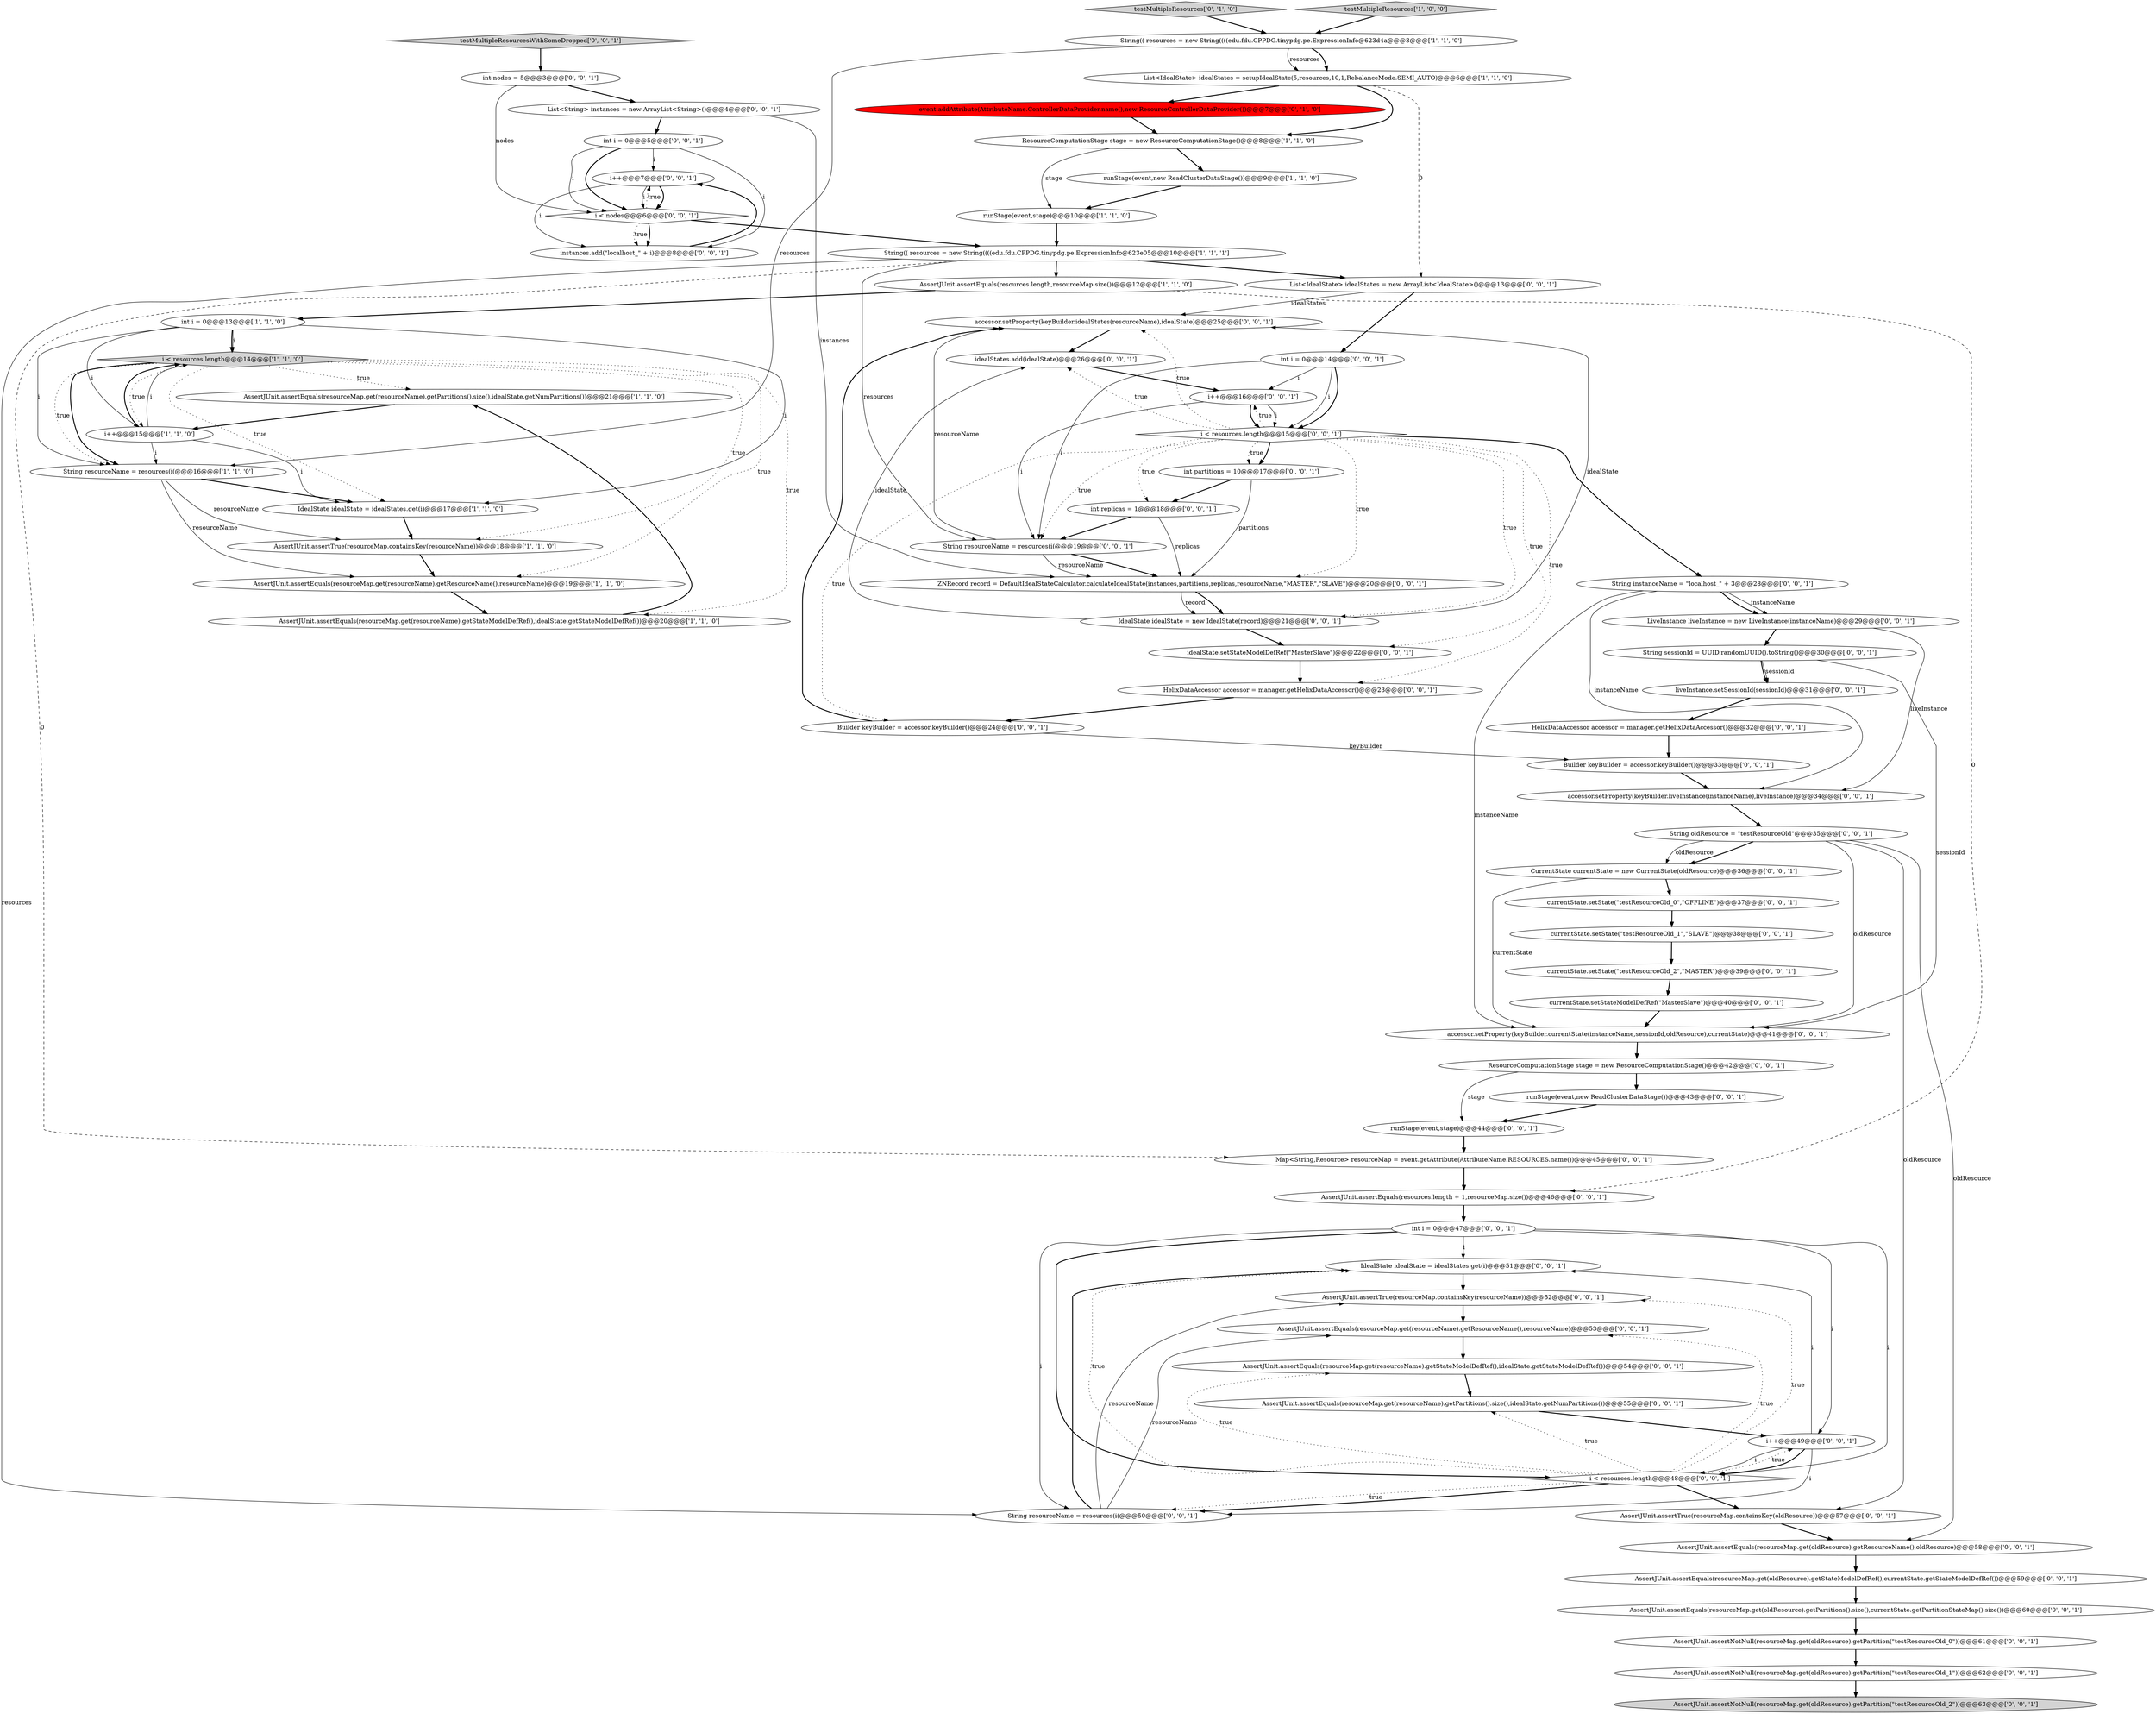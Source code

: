 digraph {
30 [style = filled, label = "IdealState idealState = idealStates.get(i)@@@51@@@['0', '0', '1']", fillcolor = white, shape = ellipse image = "AAA0AAABBB3BBB"];
18 [style = filled, label = "event.addAttribute(AttributeName.ControllerDataProvider.name(),new ResourceControllerDataProvider())@@@7@@@['0', '1', '0']", fillcolor = red, shape = ellipse image = "AAA1AAABBB2BBB"];
21 [style = filled, label = "IdealState idealState = new IdealState(record)@@@21@@@['0', '0', '1']", fillcolor = white, shape = ellipse image = "AAA0AAABBB3BBB"];
10 [style = filled, label = "String(( resources = new String((((edu.fdu.CPPDG.tinypdg.pe.ExpressionInfo@623e05@@@10@@@['1', '1', '1']", fillcolor = white, shape = ellipse image = "AAA0AAABBB1BBB"];
62 [style = filled, label = "AssertJUnit.assertNotNull(resourceMap.get(oldResource).getPartition(\"testResourceOld_1\"))@@@62@@@['0', '0', '1']", fillcolor = white, shape = ellipse image = "AAA0AAABBB3BBB"];
20 [style = filled, label = "int i = 0@@@5@@@['0', '0', '1']", fillcolor = white, shape = ellipse image = "AAA0AAABBB3BBB"];
50 [style = filled, label = "int replicas = 1@@@18@@@['0', '0', '1']", fillcolor = white, shape = ellipse image = "AAA0AAABBB3BBB"];
74 [style = filled, label = "AssertJUnit.assertEquals(resourceMap.get(oldResource).getResourceName(),oldResource)@@@58@@@['0', '0', '1']", fillcolor = white, shape = ellipse image = "AAA0AAABBB3BBB"];
72 [style = filled, label = "i < resources.length@@@48@@@['0', '0', '1']", fillcolor = white, shape = diamond image = "AAA0AAABBB3BBB"];
24 [style = filled, label = "AssertJUnit.assertEquals(resourceMap.get(resourceName).getResourceName(),resourceName)@@@53@@@['0', '0', '1']", fillcolor = white, shape = ellipse image = "AAA0AAABBB3BBB"];
31 [style = filled, label = "AssertJUnit.assertNotNull(resourceMap.get(oldResource).getPartition(\"testResourceOld_0\"))@@@61@@@['0', '0', '1']", fillcolor = white, shape = ellipse image = "AAA0AAABBB3BBB"];
73 [style = filled, label = "i++@@@7@@@['0', '0', '1']", fillcolor = white, shape = ellipse image = "AAA0AAABBB3BBB"];
68 [style = filled, label = "accessor.setProperty(keyBuilder.idealStates(resourceName),idealState)@@@25@@@['0', '0', '1']", fillcolor = white, shape = ellipse image = "AAA0AAABBB3BBB"];
22 [style = filled, label = "String oldResource = \"testResourceOld\"@@@35@@@['0', '0', '1']", fillcolor = white, shape = ellipse image = "AAA0AAABBB3BBB"];
26 [style = filled, label = "CurrentState currentState = new CurrentState(oldResource)@@@36@@@['0', '0', '1']", fillcolor = white, shape = ellipse image = "AAA0AAABBB3BBB"];
71 [style = filled, label = "int i = 0@@@47@@@['0', '0', '1']", fillcolor = white, shape = ellipse image = "AAA0AAABBB3BBB"];
39 [style = filled, label = "AssertJUnit.assertTrue(resourceMap.containsKey(resourceName))@@@52@@@['0', '0', '1']", fillcolor = white, shape = ellipse image = "AAA0AAABBB3BBB"];
69 [style = filled, label = "ResourceComputationStage stage = new ResourceComputationStage()@@@42@@@['0', '0', '1']", fillcolor = white, shape = ellipse image = "AAA0AAABBB3BBB"];
25 [style = filled, label = "AssertJUnit.assertEquals(resourceMap.get(oldResource).getStateModelDefRef(),currentState.getStateModelDefRef())@@@59@@@['0', '0', '1']", fillcolor = white, shape = ellipse image = "AAA0AAABBB3BBB"];
38 [style = filled, label = "int partitions = 10@@@17@@@['0', '0', '1']", fillcolor = white, shape = ellipse image = "AAA0AAABBB3BBB"];
32 [style = filled, label = "String instanceName = \"localhost_\" + 3@@@28@@@['0', '0', '1']", fillcolor = white, shape = ellipse image = "AAA0AAABBB3BBB"];
1 [style = filled, label = "AssertJUnit.assertEquals(resourceMap.get(resourceName).getPartitions().size(),idealState.getNumPartitions())@@@21@@@['1', '1', '0']", fillcolor = white, shape = ellipse image = "AAA0AAABBB1BBB"];
59 [style = filled, label = "i < nodes@@@6@@@['0', '0', '1']", fillcolor = white, shape = diamond image = "AAA0AAABBB3BBB"];
40 [style = filled, label = "idealState.setStateModelDefRef(\"MasterSlave\")@@@22@@@['0', '0', '1']", fillcolor = white, shape = ellipse image = "AAA0AAABBB3BBB"];
6 [style = filled, label = "AssertJUnit.assertEquals(resourceMap.get(resourceName).getResourceName(),resourceName)@@@19@@@['1', '1', '0']", fillcolor = white, shape = ellipse image = "AAA0AAABBB1BBB"];
53 [style = filled, label = "instances.add(\"localhost_\" + i)@@@8@@@['0', '0', '1']", fillcolor = white, shape = ellipse image = "AAA0AAABBB3BBB"];
65 [style = filled, label = "String sessionId = UUID.randomUUID().toString()@@@30@@@['0', '0', '1']", fillcolor = white, shape = ellipse image = "AAA0AAABBB3BBB"];
16 [style = filled, label = "runStage(event,new ReadClusterDataStage())@@@9@@@['1', '1', '0']", fillcolor = white, shape = ellipse image = "AAA0AAABBB1BBB"];
48 [style = filled, label = "AssertJUnit.assertEquals(resources.length + 1,resourceMap.size())@@@46@@@['0', '0', '1']", fillcolor = white, shape = ellipse image = "AAA0AAABBB3BBB"];
9 [style = filled, label = "int i = 0@@@13@@@['1', '1', '0']", fillcolor = white, shape = ellipse image = "AAA0AAABBB1BBB"];
43 [style = filled, label = "Builder keyBuilder = accessor.keyBuilder()@@@24@@@['0', '0', '1']", fillcolor = white, shape = ellipse image = "AAA0AAABBB3BBB"];
12 [style = filled, label = "i < resources.length@@@14@@@['1', '1', '0']", fillcolor = lightgray, shape = diamond image = "AAA0AAABBB1BBB"];
60 [style = filled, label = "accessor.setProperty(keyBuilder.liveInstance(instanceName),liveInstance)@@@34@@@['0', '0', '1']", fillcolor = white, shape = ellipse image = "AAA0AAABBB3BBB"];
61 [style = filled, label = "List<IdealState> idealStates = new ArrayList<IdealState>()@@@13@@@['0', '0', '1']", fillcolor = white, shape = ellipse image = "AAA0AAABBB3BBB"];
45 [style = filled, label = "currentState.setStateModelDefRef(\"MasterSlave\")@@@40@@@['0', '0', '1']", fillcolor = white, shape = ellipse image = "AAA0AAABBB3BBB"];
49 [style = filled, label = "int nodes = 5@@@3@@@['0', '0', '1']", fillcolor = white, shape = ellipse image = "AAA0AAABBB3BBB"];
35 [style = filled, label = "AssertJUnit.assertTrue(resourceMap.containsKey(oldResource))@@@57@@@['0', '0', '1']", fillcolor = white, shape = ellipse image = "AAA0AAABBB3BBB"];
67 [style = filled, label = "AssertJUnit.assertEquals(resourceMap.get(resourceName).getPartitions().size(),idealState.getNumPartitions())@@@55@@@['0', '0', '1']", fillcolor = white, shape = ellipse image = "AAA0AAABBB3BBB"];
23 [style = filled, label = "accessor.setProperty(keyBuilder.currentState(instanceName,sessionId,oldResource),currentState)@@@41@@@['0', '0', '1']", fillcolor = white, shape = ellipse image = "AAA0AAABBB3BBB"];
70 [style = filled, label = "currentState.setState(\"testResourceOld_1\",\"SLAVE\")@@@38@@@['0', '0', '1']", fillcolor = white, shape = ellipse image = "AAA0AAABBB3BBB"];
17 [style = filled, label = "testMultipleResources['0', '1', '0']", fillcolor = lightgray, shape = diamond image = "AAA0AAABBB2BBB"];
29 [style = filled, label = "ZNRecord record = DefaultIdealStateCalculator.calculateIdealState(instances,partitions,replicas,resourceName,\"MASTER\",\"SLAVE\")@@@20@@@['0', '0', '1']", fillcolor = white, shape = ellipse image = "AAA0AAABBB3BBB"];
34 [style = filled, label = "HelixDataAccessor accessor = manager.getHelixDataAccessor()@@@23@@@['0', '0', '1']", fillcolor = white, shape = ellipse image = "AAA0AAABBB3BBB"];
64 [style = filled, label = "List<String> instances = new ArrayList<String>()@@@4@@@['0', '0', '1']", fillcolor = white, shape = ellipse image = "AAA0AAABBB3BBB"];
11 [style = filled, label = "runStage(event,stage)@@@10@@@['1', '1', '0']", fillcolor = white, shape = ellipse image = "AAA0AAABBB1BBB"];
41 [style = filled, label = "idealStates.add(idealState)@@@26@@@['0', '0', '1']", fillcolor = white, shape = ellipse image = "AAA0AAABBB3BBB"];
0 [style = filled, label = "testMultipleResources['1', '0', '0']", fillcolor = lightgray, shape = diamond image = "AAA0AAABBB1BBB"];
44 [style = filled, label = "i < resources.length@@@15@@@['0', '0', '1']", fillcolor = white, shape = diamond image = "AAA0AAABBB3BBB"];
56 [style = filled, label = "AssertJUnit.assertEquals(resourceMap.get(resourceName).getStateModelDefRef(),idealState.getStateModelDefRef())@@@54@@@['0', '0', '1']", fillcolor = white, shape = ellipse image = "AAA0AAABBB3BBB"];
57 [style = filled, label = "runStage(event,new ReadClusterDataStage())@@@43@@@['0', '0', '1']", fillcolor = white, shape = ellipse image = "AAA0AAABBB3BBB"];
13 [style = filled, label = "ResourceComputationStage stage = new ResourceComputationStage()@@@8@@@['1', '1', '0']", fillcolor = white, shape = ellipse image = "AAA0AAABBB1BBB"];
51 [style = filled, label = "String resourceName = resources(i(@@@19@@@['0', '0', '1']", fillcolor = white, shape = ellipse image = "AAA0AAABBB3BBB"];
2 [style = filled, label = "IdealState idealState = idealStates.get(i)@@@17@@@['1', '1', '0']", fillcolor = white, shape = ellipse image = "AAA0AAABBB1BBB"];
27 [style = filled, label = "i++@@@49@@@['0', '0', '1']", fillcolor = white, shape = ellipse image = "AAA0AAABBB3BBB"];
42 [style = filled, label = "currentState.setState(\"testResourceOld_2\",\"MASTER\")@@@39@@@['0', '0', '1']", fillcolor = white, shape = ellipse image = "AAA0AAABBB3BBB"];
19 [style = filled, label = "i++@@@16@@@['0', '0', '1']", fillcolor = white, shape = ellipse image = "AAA0AAABBB3BBB"];
52 [style = filled, label = "runStage(event,stage)@@@44@@@['0', '0', '1']", fillcolor = white, shape = ellipse image = "AAA0AAABBB3BBB"];
4 [style = filled, label = "AssertJUnit.assertEquals(resources.length,resourceMap.size())@@@12@@@['1', '1', '0']", fillcolor = white, shape = ellipse image = "AAA0AAABBB1BBB"];
3 [style = filled, label = "List<IdealState> idealStates = setupIdealState(5,resources,10,1,RebalanceMode.SEMI_AUTO)@@@6@@@['1', '1', '0']", fillcolor = white, shape = ellipse image = "AAA0AAABBB1BBB"];
58 [style = filled, label = "HelixDataAccessor accessor = manager.getHelixDataAccessor()@@@32@@@['0', '0', '1']", fillcolor = white, shape = ellipse image = "AAA0AAABBB3BBB"];
33 [style = filled, label = "AssertJUnit.assertEquals(resourceMap.get(oldResource).getPartitions().size(),currentState.getPartitionStateMap().size())@@@60@@@['0', '0', '1']", fillcolor = white, shape = ellipse image = "AAA0AAABBB3BBB"];
63 [style = filled, label = "AssertJUnit.assertNotNull(resourceMap.get(oldResource).getPartition(\"testResourceOld_2\"))@@@63@@@['0', '0', '1']", fillcolor = lightgray, shape = ellipse image = "AAA0AAABBB3BBB"];
37 [style = filled, label = "Builder keyBuilder = accessor.keyBuilder()@@@33@@@['0', '0', '1']", fillcolor = white, shape = ellipse image = "AAA0AAABBB3BBB"];
47 [style = filled, label = "String resourceName = resources(i(@@@50@@@['0', '0', '1']", fillcolor = white, shape = ellipse image = "AAA0AAABBB3BBB"];
8 [style = filled, label = "AssertJUnit.assertEquals(resourceMap.get(resourceName).getStateModelDefRef(),idealState.getStateModelDefRef())@@@20@@@['1', '1', '0']", fillcolor = white, shape = ellipse image = "AAA0AAABBB1BBB"];
28 [style = filled, label = "LiveInstance liveInstance = new LiveInstance(instanceName)@@@29@@@['0', '0', '1']", fillcolor = white, shape = ellipse image = "AAA0AAABBB3BBB"];
36 [style = filled, label = "liveInstance.setSessionId(sessionId)@@@31@@@['0', '0', '1']", fillcolor = white, shape = ellipse image = "AAA0AAABBB3BBB"];
46 [style = filled, label = "Map<String,Resource> resourceMap = event.getAttribute(AttributeName.RESOURCES.name())@@@45@@@['0', '0', '1']", fillcolor = white, shape = ellipse image = "AAA0AAABBB3BBB"];
15 [style = filled, label = "AssertJUnit.assertTrue(resourceMap.containsKey(resourceName))@@@18@@@['1', '1', '0']", fillcolor = white, shape = ellipse image = "AAA0AAABBB1BBB"];
7 [style = filled, label = "i++@@@15@@@['1', '1', '0']", fillcolor = white, shape = ellipse image = "AAA0AAABBB1BBB"];
54 [style = filled, label = "testMultipleResourcesWithSomeDropped['0', '0', '1']", fillcolor = lightgray, shape = diamond image = "AAA0AAABBB3BBB"];
66 [style = filled, label = "currentState.setState(\"testResourceOld_0\",\"OFFLINE\")@@@37@@@['0', '0', '1']", fillcolor = white, shape = ellipse image = "AAA0AAABBB3BBB"];
55 [style = filled, label = "int i = 0@@@14@@@['0', '0', '1']", fillcolor = white, shape = ellipse image = "AAA0AAABBB3BBB"];
14 [style = filled, label = "String(( resources = new String((((edu.fdu.CPPDG.tinypdg.pe.ExpressionInfo@623d4a@@@3@@@['1', '1', '0']", fillcolor = white, shape = ellipse image = "AAA0AAABBB1BBB"];
5 [style = filled, label = "String resourceName = resources(i(@@@16@@@['1', '1', '0']", fillcolor = white, shape = ellipse image = "AAA0AAABBB1BBB"];
14->3 [style = bold, label=""];
49->59 [style = solid, label="nodes"];
55->51 [style = solid, label="i"];
44->21 [style = dotted, label="true"];
19->51 [style = solid, label="i"];
12->5 [style = bold, label=""];
41->19 [style = bold, label=""];
25->33 [style = bold, label=""];
42->45 [style = bold, label=""];
12->8 [style = dotted, label="true"];
14->5 [style = solid, label="resources"];
72->30 [style = dotted, label="true"];
9->2 [style = solid, label="i"];
60->22 [style = bold, label=""];
12->15 [style = dotted, label="true"];
51->68 [style = solid, label="resourceName"];
39->24 [style = bold, label=""];
56->67 [style = bold, label=""];
46->48 [style = bold, label=""];
61->68 [style = solid, label="idealStates"];
27->47 [style = solid, label="i"];
3->18 [style = bold, label=""];
19->44 [style = bold, label=""];
38->50 [style = bold, label=""];
8->1 [style = bold, label=""];
72->39 [style = dotted, label="true"];
28->60 [style = solid, label="liveInstance"];
0->14 [style = bold, label=""];
20->73 [style = solid, label="i"];
26->23 [style = solid, label="currentState"];
47->39 [style = solid, label="resourceName"];
5->6 [style = solid, label="resourceName"];
65->36 [style = solid, label="sessionId"];
37->60 [style = bold, label=""];
17->14 [style = bold, label=""];
44->34 [style = dotted, label="true"];
43->37 [style = solid, label="keyBuilder"];
32->60 [style = solid, label="instanceName"];
2->15 [style = bold, label=""];
71->30 [style = solid, label="i"];
44->40 [style = dotted, label="true"];
72->47 [style = bold, label=""];
22->23 [style = solid, label="oldResource"];
28->65 [style = bold, label=""];
26->66 [style = bold, label=""];
67->27 [style = bold, label=""];
72->35 [style = bold, label=""];
49->64 [style = bold, label=""];
54->49 [style = bold, label=""];
10->61 [style = bold, label=""];
32->28 [style = solid, label="instanceName"];
44->68 [style = dotted, label="true"];
44->43 [style = dotted, label="true"];
50->29 [style = solid, label="replicas"];
72->27 [style = dotted, label="true"];
12->2 [style = dotted, label="true"];
40->34 [style = bold, label=""];
13->16 [style = bold, label=""];
44->38 [style = bold, label=""];
36->58 [style = bold, label=""];
7->12 [style = solid, label="i"];
73->59 [style = bold, label=""];
61->55 [style = bold, label=""];
44->50 [style = dotted, label="true"];
10->47 [style = solid, label="resources"];
12->6 [style = dotted, label="true"];
73->53 [style = solid, label="i"];
64->20 [style = bold, label=""];
44->32 [style = bold, label=""];
44->38 [style = dotted, label="true"];
22->35 [style = solid, label="oldResource"];
59->10 [style = bold, label=""];
65->23 [style = solid, label="sessionId"];
14->3 [style = solid, label="resources"];
12->7 [style = dotted, label="true"];
44->29 [style = dotted, label="true"];
10->51 [style = solid, label="resources"];
4->9 [style = bold, label=""];
22->26 [style = bold, label=""];
24->56 [style = bold, label=""];
66->70 [style = bold, label=""];
71->27 [style = solid, label="i"];
52->46 [style = bold, label=""];
3->61 [style = dashed, label="0"];
45->23 [style = bold, label=""];
27->30 [style = solid, label="i"];
7->2 [style = solid, label="i"];
27->72 [style = solid, label="i"];
9->5 [style = solid, label="i"];
38->29 [style = solid, label="partitions"];
35->74 [style = bold, label=""];
58->37 [style = bold, label=""];
72->24 [style = dotted, label="true"];
20->59 [style = solid, label="i"];
1->7 [style = bold, label=""];
29->21 [style = bold, label=""];
44->51 [style = dotted, label="true"];
74->25 [style = bold, label=""];
59->53 [style = bold, label=""];
70->42 [style = bold, label=""];
71->72 [style = bold, label=""];
7->5 [style = solid, label="i"];
51->29 [style = bold, label=""];
10->46 [style = dashed, label="0"];
72->67 [style = dotted, label="true"];
71->47 [style = solid, label="i"];
11->10 [style = bold, label=""];
72->56 [style = dotted, label="true"];
59->53 [style = dotted, label="true"];
55->44 [style = solid, label="i"];
55->19 [style = solid, label="i"];
20->53 [style = solid, label="i"];
9->12 [style = bold, label=""];
9->7 [style = solid, label="i"];
5->15 [style = solid, label="resourceName"];
34->43 [style = bold, label=""];
4->48 [style = dashed, label="0"];
22->74 [style = solid, label="oldResource"];
72->47 [style = dotted, label="true"];
51->29 [style = solid, label="resourceName"];
16->11 [style = bold, label=""];
7->12 [style = bold, label=""];
69->57 [style = bold, label=""];
62->63 [style = bold, label=""];
43->68 [style = bold, label=""];
12->1 [style = dotted, label="true"];
69->52 [style = solid, label="stage"];
53->73 [style = bold, label=""];
15->6 [style = bold, label=""];
48->71 [style = bold, label=""];
27->72 [style = bold, label=""];
71->72 [style = solid, label="i"];
13->11 [style = solid, label="stage"];
29->21 [style = solid, label="record"];
32->23 [style = solid, label="instanceName"];
47->30 [style = bold, label=""];
57->52 [style = bold, label=""];
65->36 [style = bold, label=""];
55->44 [style = bold, label=""];
5->2 [style = bold, label=""];
12->5 [style = dotted, label="true"];
50->51 [style = bold, label=""];
20->59 [style = bold, label=""];
22->26 [style = solid, label="oldResource"];
6->8 [style = bold, label=""];
23->69 [style = bold, label=""];
18->13 [style = bold, label=""];
10->4 [style = bold, label=""];
3->13 [style = bold, label=""];
21->40 [style = bold, label=""];
19->44 [style = solid, label="i"];
30->39 [style = bold, label=""];
33->31 [style = bold, label=""];
21->41 [style = solid, label="idealState"];
59->73 [style = dotted, label="true"];
64->29 [style = solid, label="instances"];
21->68 [style = solid, label="idealState"];
68->41 [style = bold, label=""];
44->19 [style = dotted, label="true"];
31->62 [style = bold, label=""];
32->28 [style = bold, label=""];
9->12 [style = solid, label="i"];
44->41 [style = dotted, label="true"];
47->24 [style = solid, label="resourceName"];
73->59 [style = solid, label="i"];
}

